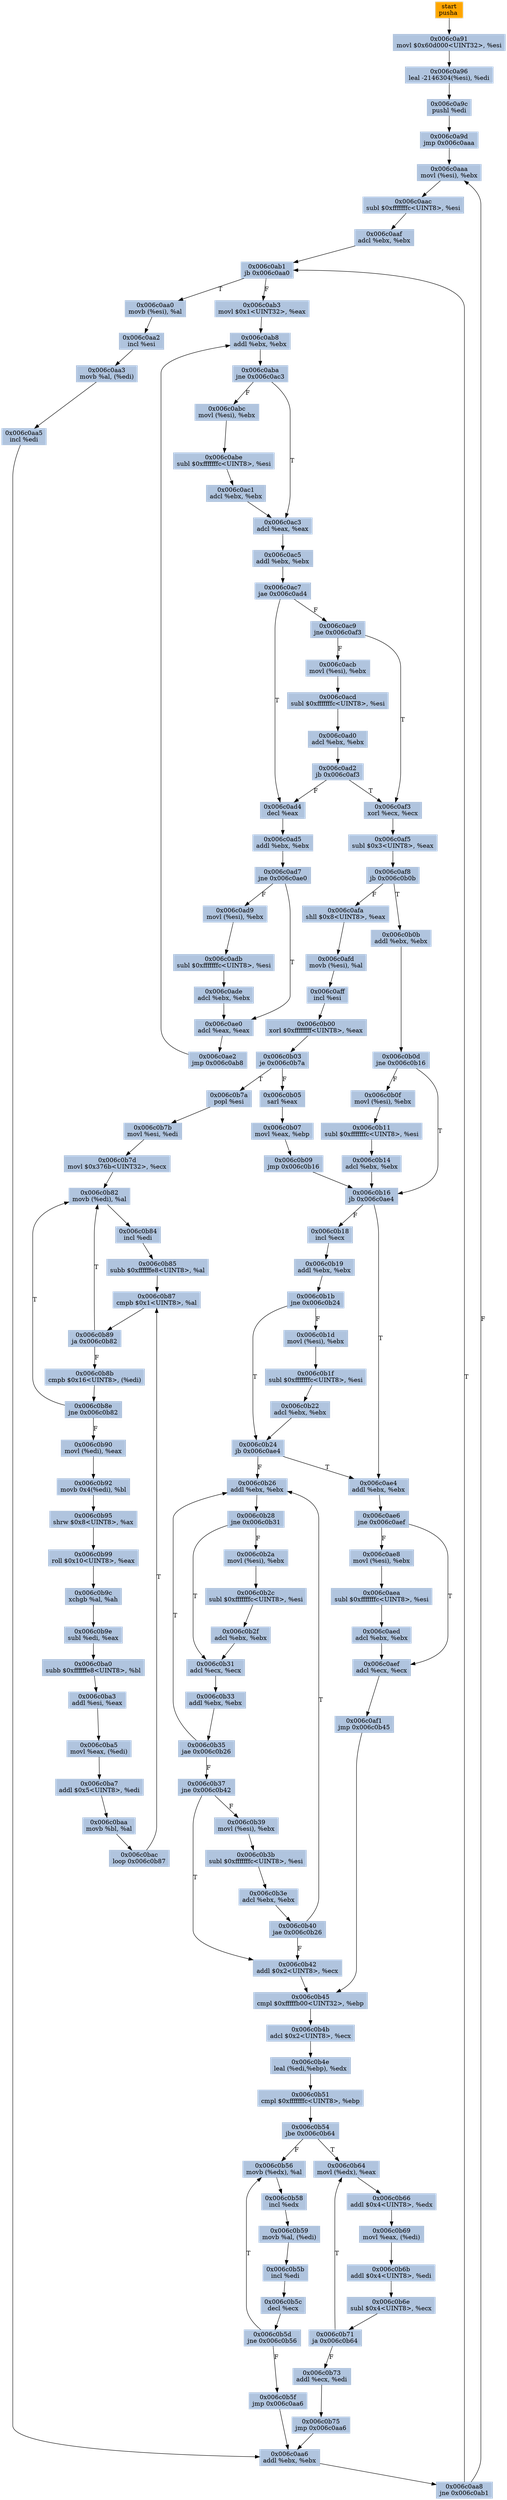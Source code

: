 digraph G {
node[shape=rectangle,style=filled,fillcolor=lightsteelblue,color=lightsteelblue]
bgcolor="transparent"
a0x006c0a90pusha_[label="start\npusha ",fillcolor="orange",color="lightgrey"];
a0x006c0a91movl_0x60d000UINT32_esi[label="0x006c0a91\nmovl $0x60d000<UINT32>, %esi"];
a0x006c0a96leal__2146304esi__edi[label="0x006c0a96\nleal -2146304(%esi), %edi"];
a0x006c0a9cpushl_edi[label="0x006c0a9c\npushl %edi"];
a0x006c0a9djmp_0x006c0aaa[label="0x006c0a9d\njmp 0x006c0aaa"];
a0x006c0aaamovl_esi__ebx[label="0x006c0aaa\nmovl (%esi), %ebx"];
a0x006c0aacsubl_0xfffffffcUINT8_esi[label="0x006c0aac\nsubl $0xfffffffc<UINT8>, %esi"];
a0x006c0aafadcl_ebx_ebx[label="0x006c0aaf\nadcl %ebx, %ebx"];
a0x006c0ab1jb_0x006c0aa0[label="0x006c0ab1\njb 0x006c0aa0"];
a0x006c0aa0movb_esi__al[label="0x006c0aa0\nmovb (%esi), %al"];
a0x006c0aa2incl_esi[label="0x006c0aa2\nincl %esi"];
a0x006c0aa3movb_al_edi_[label="0x006c0aa3\nmovb %al, (%edi)"];
a0x006c0aa5incl_edi[label="0x006c0aa5\nincl %edi"];
a0x006c0aa6addl_ebx_ebx[label="0x006c0aa6\naddl %ebx, %ebx"];
a0x006c0aa8jne_0x006c0ab1[label="0x006c0aa8\njne 0x006c0ab1"];
a0x006c0ab3movl_0x1UINT32_eax[label="0x006c0ab3\nmovl $0x1<UINT32>, %eax"];
a0x006c0ab8addl_ebx_ebx[label="0x006c0ab8\naddl %ebx, %ebx"];
a0x006c0abajne_0x006c0ac3[label="0x006c0aba\njne 0x006c0ac3"];
a0x006c0ac3adcl_eax_eax[label="0x006c0ac3\nadcl %eax, %eax"];
a0x006c0ac5addl_ebx_ebx[label="0x006c0ac5\naddl %ebx, %ebx"];
a0x006c0ac7jae_0x006c0ad4[label="0x006c0ac7\njae 0x006c0ad4"];
a0x006c0ac9jne_0x006c0af3[label="0x006c0ac9\njne 0x006c0af3"];
a0x006c0af3xorl_ecx_ecx[label="0x006c0af3\nxorl %ecx, %ecx"];
a0x006c0af5subl_0x3UINT8_eax[label="0x006c0af5\nsubl $0x3<UINT8>, %eax"];
a0x006c0af8jb_0x006c0b0b[label="0x006c0af8\njb 0x006c0b0b"];
a0x006c0afashll_0x8UINT8_eax[label="0x006c0afa\nshll $0x8<UINT8>, %eax"];
a0x006c0afdmovb_esi__al[label="0x006c0afd\nmovb (%esi), %al"];
a0x006c0affincl_esi[label="0x006c0aff\nincl %esi"];
a0x006c0b00xorl_0xffffffffUINT8_eax[label="0x006c0b00\nxorl $0xffffffff<UINT8>, %eax"];
a0x006c0b03je_0x006c0b7a[label="0x006c0b03\nje 0x006c0b7a"];
a0x006c0b05sarl_eax[label="0x006c0b05\nsarl %eax"];
a0x006c0b07movl_eax_ebp[label="0x006c0b07\nmovl %eax, %ebp"];
a0x006c0b09jmp_0x006c0b16[label="0x006c0b09\njmp 0x006c0b16"];
a0x006c0b16jb_0x006c0ae4[label="0x006c0b16\njb 0x006c0ae4"];
a0x006c0ae4addl_ebx_ebx[label="0x006c0ae4\naddl %ebx, %ebx"];
a0x006c0ae6jne_0x006c0aef[label="0x006c0ae6\njne 0x006c0aef"];
a0x006c0aefadcl_ecx_ecx[label="0x006c0aef\nadcl %ecx, %ecx"];
a0x006c0af1jmp_0x006c0b45[label="0x006c0af1\njmp 0x006c0b45"];
a0x006c0b45cmpl_0xfffffb00UINT32_ebp[label="0x006c0b45\ncmpl $0xfffffb00<UINT32>, %ebp"];
a0x006c0b4badcl_0x2UINT8_ecx[label="0x006c0b4b\nadcl $0x2<UINT8>, %ecx"];
a0x006c0b4eleal_ediebp__edx[label="0x006c0b4e\nleal (%edi,%ebp), %edx"];
a0x006c0b51cmpl_0xfffffffcUINT8_ebp[label="0x006c0b51\ncmpl $0xfffffffc<UINT8>, %ebp"];
a0x006c0b54jbe_0x006c0b64[label="0x006c0b54\njbe 0x006c0b64"];
a0x006c0b56movb_edx__al[label="0x006c0b56\nmovb (%edx), %al"];
a0x006c0b58incl_edx[label="0x006c0b58\nincl %edx"];
a0x006c0b59movb_al_edi_[label="0x006c0b59\nmovb %al, (%edi)"];
a0x006c0b5bincl_edi[label="0x006c0b5b\nincl %edi"];
a0x006c0b5cdecl_ecx[label="0x006c0b5c\ndecl %ecx"];
a0x006c0b5djne_0x006c0b56[label="0x006c0b5d\njne 0x006c0b56"];
a0x006c0b5fjmp_0x006c0aa6[label="0x006c0b5f\njmp 0x006c0aa6"];
a0x006c0b64movl_edx__eax[label="0x006c0b64\nmovl (%edx), %eax"];
a0x006c0b66addl_0x4UINT8_edx[label="0x006c0b66\naddl $0x4<UINT8>, %edx"];
a0x006c0b69movl_eax_edi_[label="0x006c0b69\nmovl %eax, (%edi)"];
a0x006c0b6baddl_0x4UINT8_edi[label="0x006c0b6b\naddl $0x4<UINT8>, %edi"];
a0x006c0b6esubl_0x4UINT8_ecx[label="0x006c0b6e\nsubl $0x4<UINT8>, %ecx"];
a0x006c0b71ja_0x006c0b64[label="0x006c0b71\nja 0x006c0b64"];
a0x006c0b73addl_ecx_edi[label="0x006c0b73\naddl %ecx, %edi"];
a0x006c0b75jmp_0x006c0aa6[label="0x006c0b75\njmp 0x006c0aa6"];
a0x006c0b18incl_ecx[label="0x006c0b18\nincl %ecx"];
a0x006c0b19addl_ebx_ebx[label="0x006c0b19\naddl %ebx, %ebx"];
a0x006c0b1bjne_0x006c0b24[label="0x006c0b1b\njne 0x006c0b24"];
a0x006c0b24jb_0x006c0ae4[label="0x006c0b24\njb 0x006c0ae4"];
a0x006c0b26addl_ebx_ebx[label="0x006c0b26\naddl %ebx, %ebx"];
a0x006c0b28jne_0x006c0b31[label="0x006c0b28\njne 0x006c0b31"];
a0x006c0b31adcl_ecx_ecx[label="0x006c0b31\nadcl %ecx, %ecx"];
a0x006c0b33addl_ebx_ebx[label="0x006c0b33\naddl %ebx, %ebx"];
a0x006c0b35jae_0x006c0b26[label="0x006c0b35\njae 0x006c0b26"];
a0x006c0b37jne_0x006c0b42[label="0x006c0b37\njne 0x006c0b42"];
a0x006c0b42addl_0x2UINT8_ecx[label="0x006c0b42\naddl $0x2<UINT8>, %ecx"];
a0x006c0b0baddl_ebx_ebx[label="0x006c0b0b\naddl %ebx, %ebx"];
a0x006c0b0djne_0x006c0b16[label="0x006c0b0d\njne 0x006c0b16"];
a0x006c0acbmovl_esi__ebx[label="0x006c0acb\nmovl (%esi), %ebx"];
a0x006c0acdsubl_0xfffffffcUINT8_esi[label="0x006c0acd\nsubl $0xfffffffc<UINT8>, %esi"];
a0x006c0ad0adcl_ebx_ebx[label="0x006c0ad0\nadcl %ebx, %ebx"];
a0x006c0ad2jb_0x006c0af3[label="0x006c0ad2\njb 0x006c0af3"];
a0x006c0b1dmovl_esi__ebx[label="0x006c0b1d\nmovl (%esi), %ebx"];
a0x006c0b1fsubl_0xfffffffcUINT8_esi[label="0x006c0b1f\nsubl $0xfffffffc<UINT8>, %esi"];
a0x006c0b22adcl_ebx_ebx[label="0x006c0b22\nadcl %ebx, %ebx"];
a0x006c0b2amovl_esi__ebx[label="0x006c0b2a\nmovl (%esi), %ebx"];
a0x006c0b2csubl_0xfffffffcUINT8_esi[label="0x006c0b2c\nsubl $0xfffffffc<UINT8>, %esi"];
a0x006c0b2fadcl_ebx_ebx[label="0x006c0b2f\nadcl %ebx, %ebx"];
a0x006c0ae8movl_esi__ebx[label="0x006c0ae8\nmovl (%esi), %ebx"];
a0x006c0aeasubl_0xfffffffcUINT8_esi[label="0x006c0aea\nsubl $0xfffffffc<UINT8>, %esi"];
a0x006c0aedadcl_ebx_ebx[label="0x006c0aed\nadcl %ebx, %ebx"];
a0x006c0b0fmovl_esi__ebx[label="0x006c0b0f\nmovl (%esi), %ebx"];
a0x006c0b11subl_0xfffffffcUINT8_esi[label="0x006c0b11\nsubl $0xfffffffc<UINT8>, %esi"];
a0x006c0b14adcl_ebx_ebx[label="0x006c0b14\nadcl %ebx, %ebx"];
a0x006c0ad4decl_eax[label="0x006c0ad4\ndecl %eax"];
a0x006c0ad5addl_ebx_ebx[label="0x006c0ad5\naddl %ebx, %ebx"];
a0x006c0ad7jne_0x006c0ae0[label="0x006c0ad7\njne 0x006c0ae0"];
a0x006c0ae0adcl_eax_eax[label="0x006c0ae0\nadcl %eax, %eax"];
a0x006c0ae2jmp_0x006c0ab8[label="0x006c0ae2\njmp 0x006c0ab8"];
a0x006c0abcmovl_esi__ebx[label="0x006c0abc\nmovl (%esi), %ebx"];
a0x006c0abesubl_0xfffffffcUINT8_esi[label="0x006c0abe\nsubl $0xfffffffc<UINT8>, %esi"];
a0x006c0ac1adcl_ebx_ebx[label="0x006c0ac1\nadcl %ebx, %ebx"];
a0x006c0ad9movl_esi__ebx[label="0x006c0ad9\nmovl (%esi), %ebx"];
a0x006c0adbsubl_0xfffffffcUINT8_esi[label="0x006c0adb\nsubl $0xfffffffc<UINT8>, %esi"];
a0x006c0adeadcl_ebx_ebx[label="0x006c0ade\nadcl %ebx, %ebx"];
a0x006c0b39movl_esi__ebx[label="0x006c0b39\nmovl (%esi), %ebx"];
a0x006c0b3bsubl_0xfffffffcUINT8_esi[label="0x006c0b3b\nsubl $0xfffffffc<UINT8>, %esi"];
a0x006c0b3eadcl_ebx_ebx[label="0x006c0b3e\nadcl %ebx, %ebx"];
a0x006c0b40jae_0x006c0b26[label="0x006c0b40\njae 0x006c0b26"];
a0x006c0b7apopl_esi[label="0x006c0b7a\npopl %esi"];
a0x006c0b7bmovl_esi_edi[label="0x006c0b7b\nmovl %esi, %edi"];
a0x006c0b7dmovl_0x376bUINT32_ecx[label="0x006c0b7d\nmovl $0x376b<UINT32>, %ecx"];
a0x006c0b82movb_edi__al[label="0x006c0b82\nmovb (%edi), %al"];
a0x006c0b84incl_edi[label="0x006c0b84\nincl %edi"];
a0x006c0b85subb_0xffffffe8UINT8_al[label="0x006c0b85\nsubb $0xffffffe8<UINT8>, %al"];
a0x006c0b87cmpb_0x1UINT8_al[label="0x006c0b87\ncmpb $0x1<UINT8>, %al"];
a0x006c0b89ja_0x006c0b82[label="0x006c0b89\nja 0x006c0b82"];
a0x006c0b8bcmpb_0x16UINT8_edi_[label="0x006c0b8b\ncmpb $0x16<UINT8>, (%edi)"];
a0x006c0b8ejne_0x006c0b82[label="0x006c0b8e\njne 0x006c0b82"];
a0x006c0b90movl_edi__eax[label="0x006c0b90\nmovl (%edi), %eax"];
a0x006c0b92movb_0x4edi__bl[label="0x006c0b92\nmovb 0x4(%edi), %bl"];
a0x006c0b95shrw_0x8UINT8_ax[label="0x006c0b95\nshrw $0x8<UINT8>, %ax"];
a0x006c0b99roll_0x10UINT8_eax[label="0x006c0b99\nroll $0x10<UINT8>, %eax"];
a0x006c0b9cxchgb_al_ah[label="0x006c0b9c\nxchgb %al, %ah"];
a0x006c0b9esubl_edi_eax[label="0x006c0b9e\nsubl %edi, %eax"];
a0x006c0ba0subb_0xffffffe8UINT8_bl[label="0x006c0ba0\nsubb $0xffffffe8<UINT8>, %bl"];
a0x006c0ba3addl_esi_eax[label="0x006c0ba3\naddl %esi, %eax"];
a0x006c0ba5movl_eax_edi_[label="0x006c0ba5\nmovl %eax, (%edi)"];
a0x006c0ba7addl_0x5UINT8_edi[label="0x006c0ba7\naddl $0x5<UINT8>, %edi"];
a0x006c0baamovb_bl_al[label="0x006c0baa\nmovb %bl, %al"];
a0x006c0bacloop_0x006c0b87[label="0x006c0bac\nloop 0x006c0b87"];
a0x006c0a90pusha_ -> a0x006c0a91movl_0x60d000UINT32_esi [color="#000000"];
a0x006c0a91movl_0x60d000UINT32_esi -> a0x006c0a96leal__2146304esi__edi [color="#000000"];
a0x006c0a96leal__2146304esi__edi -> a0x006c0a9cpushl_edi [color="#000000"];
a0x006c0a9cpushl_edi -> a0x006c0a9djmp_0x006c0aaa [color="#000000"];
a0x006c0a9djmp_0x006c0aaa -> a0x006c0aaamovl_esi__ebx [color="#000000"];
a0x006c0aaamovl_esi__ebx -> a0x006c0aacsubl_0xfffffffcUINT8_esi [color="#000000"];
a0x006c0aacsubl_0xfffffffcUINT8_esi -> a0x006c0aafadcl_ebx_ebx [color="#000000"];
a0x006c0aafadcl_ebx_ebx -> a0x006c0ab1jb_0x006c0aa0 [color="#000000"];
a0x006c0ab1jb_0x006c0aa0 -> a0x006c0aa0movb_esi__al [color="#000000",label="T"];
a0x006c0aa0movb_esi__al -> a0x006c0aa2incl_esi [color="#000000"];
a0x006c0aa2incl_esi -> a0x006c0aa3movb_al_edi_ [color="#000000"];
a0x006c0aa3movb_al_edi_ -> a0x006c0aa5incl_edi [color="#000000"];
a0x006c0aa5incl_edi -> a0x006c0aa6addl_ebx_ebx [color="#000000"];
a0x006c0aa6addl_ebx_ebx -> a0x006c0aa8jne_0x006c0ab1 [color="#000000"];
a0x006c0aa8jne_0x006c0ab1 -> a0x006c0ab1jb_0x006c0aa0 [color="#000000",label="T"];
a0x006c0ab1jb_0x006c0aa0 -> a0x006c0ab3movl_0x1UINT32_eax [color="#000000",label="F"];
a0x006c0ab3movl_0x1UINT32_eax -> a0x006c0ab8addl_ebx_ebx [color="#000000"];
a0x006c0ab8addl_ebx_ebx -> a0x006c0abajne_0x006c0ac3 [color="#000000"];
a0x006c0abajne_0x006c0ac3 -> a0x006c0ac3adcl_eax_eax [color="#000000",label="T"];
a0x006c0ac3adcl_eax_eax -> a0x006c0ac5addl_ebx_ebx [color="#000000"];
a0x006c0ac5addl_ebx_ebx -> a0x006c0ac7jae_0x006c0ad4 [color="#000000"];
a0x006c0ac7jae_0x006c0ad4 -> a0x006c0ac9jne_0x006c0af3 [color="#000000",label="F"];
a0x006c0ac9jne_0x006c0af3 -> a0x006c0af3xorl_ecx_ecx [color="#000000",label="T"];
a0x006c0af3xorl_ecx_ecx -> a0x006c0af5subl_0x3UINT8_eax [color="#000000"];
a0x006c0af5subl_0x3UINT8_eax -> a0x006c0af8jb_0x006c0b0b [color="#000000"];
a0x006c0af8jb_0x006c0b0b -> a0x006c0afashll_0x8UINT8_eax [color="#000000",label="F"];
a0x006c0afashll_0x8UINT8_eax -> a0x006c0afdmovb_esi__al [color="#000000"];
a0x006c0afdmovb_esi__al -> a0x006c0affincl_esi [color="#000000"];
a0x006c0affincl_esi -> a0x006c0b00xorl_0xffffffffUINT8_eax [color="#000000"];
a0x006c0b00xorl_0xffffffffUINT8_eax -> a0x006c0b03je_0x006c0b7a [color="#000000"];
a0x006c0b03je_0x006c0b7a -> a0x006c0b05sarl_eax [color="#000000",label="F"];
a0x006c0b05sarl_eax -> a0x006c0b07movl_eax_ebp [color="#000000"];
a0x006c0b07movl_eax_ebp -> a0x006c0b09jmp_0x006c0b16 [color="#000000"];
a0x006c0b09jmp_0x006c0b16 -> a0x006c0b16jb_0x006c0ae4 [color="#000000"];
a0x006c0b16jb_0x006c0ae4 -> a0x006c0ae4addl_ebx_ebx [color="#000000",label="T"];
a0x006c0ae4addl_ebx_ebx -> a0x006c0ae6jne_0x006c0aef [color="#000000"];
a0x006c0ae6jne_0x006c0aef -> a0x006c0aefadcl_ecx_ecx [color="#000000",label="T"];
a0x006c0aefadcl_ecx_ecx -> a0x006c0af1jmp_0x006c0b45 [color="#000000"];
a0x006c0af1jmp_0x006c0b45 -> a0x006c0b45cmpl_0xfffffb00UINT32_ebp [color="#000000"];
a0x006c0b45cmpl_0xfffffb00UINT32_ebp -> a0x006c0b4badcl_0x2UINT8_ecx [color="#000000"];
a0x006c0b4badcl_0x2UINT8_ecx -> a0x006c0b4eleal_ediebp__edx [color="#000000"];
a0x006c0b4eleal_ediebp__edx -> a0x006c0b51cmpl_0xfffffffcUINT8_ebp [color="#000000"];
a0x006c0b51cmpl_0xfffffffcUINT8_ebp -> a0x006c0b54jbe_0x006c0b64 [color="#000000"];
a0x006c0b54jbe_0x006c0b64 -> a0x006c0b56movb_edx__al [color="#000000",label="F"];
a0x006c0b56movb_edx__al -> a0x006c0b58incl_edx [color="#000000"];
a0x006c0b58incl_edx -> a0x006c0b59movb_al_edi_ [color="#000000"];
a0x006c0b59movb_al_edi_ -> a0x006c0b5bincl_edi [color="#000000"];
a0x006c0b5bincl_edi -> a0x006c0b5cdecl_ecx [color="#000000"];
a0x006c0b5cdecl_ecx -> a0x006c0b5djne_0x006c0b56 [color="#000000"];
a0x006c0b5djne_0x006c0b56 -> a0x006c0b56movb_edx__al [color="#000000",label="T"];
a0x006c0b5djne_0x006c0b56 -> a0x006c0b5fjmp_0x006c0aa6 [color="#000000",label="F"];
a0x006c0b5fjmp_0x006c0aa6 -> a0x006c0aa6addl_ebx_ebx [color="#000000"];
a0x006c0b54jbe_0x006c0b64 -> a0x006c0b64movl_edx__eax [color="#000000",label="T"];
a0x006c0b64movl_edx__eax -> a0x006c0b66addl_0x4UINT8_edx [color="#000000"];
a0x006c0b66addl_0x4UINT8_edx -> a0x006c0b69movl_eax_edi_ [color="#000000"];
a0x006c0b69movl_eax_edi_ -> a0x006c0b6baddl_0x4UINT8_edi [color="#000000"];
a0x006c0b6baddl_0x4UINT8_edi -> a0x006c0b6esubl_0x4UINT8_ecx [color="#000000"];
a0x006c0b6esubl_0x4UINT8_ecx -> a0x006c0b71ja_0x006c0b64 [color="#000000"];
a0x006c0b71ja_0x006c0b64 -> a0x006c0b73addl_ecx_edi [color="#000000",label="F"];
a0x006c0b73addl_ecx_edi -> a0x006c0b75jmp_0x006c0aa6 [color="#000000"];
a0x006c0b75jmp_0x006c0aa6 -> a0x006c0aa6addl_ebx_ebx [color="#000000"];
a0x006c0b16jb_0x006c0ae4 -> a0x006c0b18incl_ecx [color="#000000",label="F"];
a0x006c0b18incl_ecx -> a0x006c0b19addl_ebx_ebx [color="#000000"];
a0x006c0b19addl_ebx_ebx -> a0x006c0b1bjne_0x006c0b24 [color="#000000"];
a0x006c0b1bjne_0x006c0b24 -> a0x006c0b24jb_0x006c0ae4 [color="#000000",label="T"];
a0x006c0b24jb_0x006c0ae4 -> a0x006c0b26addl_ebx_ebx [color="#000000",label="F"];
a0x006c0b26addl_ebx_ebx -> a0x006c0b28jne_0x006c0b31 [color="#000000"];
a0x006c0b28jne_0x006c0b31 -> a0x006c0b31adcl_ecx_ecx [color="#000000",label="T"];
a0x006c0b31adcl_ecx_ecx -> a0x006c0b33addl_ebx_ebx [color="#000000"];
a0x006c0b33addl_ebx_ebx -> a0x006c0b35jae_0x006c0b26 [color="#000000"];
a0x006c0b35jae_0x006c0b26 -> a0x006c0b26addl_ebx_ebx [color="#000000",label="T"];
a0x006c0b35jae_0x006c0b26 -> a0x006c0b37jne_0x006c0b42 [color="#000000",label="F"];
a0x006c0b37jne_0x006c0b42 -> a0x006c0b42addl_0x2UINT8_ecx [color="#000000",label="T"];
a0x006c0b42addl_0x2UINT8_ecx -> a0x006c0b45cmpl_0xfffffb00UINT32_ebp [color="#000000"];
a0x006c0aa8jne_0x006c0ab1 -> a0x006c0aaamovl_esi__ebx [color="#000000",label="F"];
a0x006c0b24jb_0x006c0ae4 -> a0x006c0ae4addl_ebx_ebx [color="#000000",label="T"];
a0x006c0af8jb_0x006c0b0b -> a0x006c0b0baddl_ebx_ebx [color="#000000",label="T"];
a0x006c0b0baddl_ebx_ebx -> a0x006c0b0djne_0x006c0b16 [color="#000000"];
a0x006c0b0djne_0x006c0b16 -> a0x006c0b16jb_0x006c0ae4 [color="#000000",label="T"];
a0x006c0ac9jne_0x006c0af3 -> a0x006c0acbmovl_esi__ebx [color="#000000",label="F"];
a0x006c0acbmovl_esi__ebx -> a0x006c0acdsubl_0xfffffffcUINT8_esi [color="#000000"];
a0x006c0acdsubl_0xfffffffcUINT8_esi -> a0x006c0ad0adcl_ebx_ebx [color="#000000"];
a0x006c0ad0adcl_ebx_ebx -> a0x006c0ad2jb_0x006c0af3 [color="#000000"];
a0x006c0ad2jb_0x006c0af3 -> a0x006c0af3xorl_ecx_ecx [color="#000000",label="T"];
a0x006c0b71ja_0x006c0b64 -> a0x006c0b64movl_edx__eax [color="#000000",label="T"];
a0x006c0b1bjne_0x006c0b24 -> a0x006c0b1dmovl_esi__ebx [color="#000000",label="F"];
a0x006c0b1dmovl_esi__ebx -> a0x006c0b1fsubl_0xfffffffcUINT8_esi [color="#000000"];
a0x006c0b1fsubl_0xfffffffcUINT8_esi -> a0x006c0b22adcl_ebx_ebx [color="#000000"];
a0x006c0b22adcl_ebx_ebx -> a0x006c0b24jb_0x006c0ae4 [color="#000000"];
a0x006c0b28jne_0x006c0b31 -> a0x006c0b2amovl_esi__ebx [color="#000000",label="F"];
a0x006c0b2amovl_esi__ebx -> a0x006c0b2csubl_0xfffffffcUINT8_esi [color="#000000"];
a0x006c0b2csubl_0xfffffffcUINT8_esi -> a0x006c0b2fadcl_ebx_ebx [color="#000000"];
a0x006c0b2fadcl_ebx_ebx -> a0x006c0b31adcl_ecx_ecx [color="#000000"];
a0x006c0ae6jne_0x006c0aef -> a0x006c0ae8movl_esi__ebx [color="#000000",label="F"];
a0x006c0ae8movl_esi__ebx -> a0x006c0aeasubl_0xfffffffcUINT8_esi [color="#000000"];
a0x006c0aeasubl_0xfffffffcUINT8_esi -> a0x006c0aedadcl_ebx_ebx [color="#000000"];
a0x006c0aedadcl_ebx_ebx -> a0x006c0aefadcl_ecx_ecx [color="#000000"];
a0x006c0b0djne_0x006c0b16 -> a0x006c0b0fmovl_esi__ebx [color="#000000",label="F"];
a0x006c0b0fmovl_esi__ebx -> a0x006c0b11subl_0xfffffffcUINT8_esi [color="#000000"];
a0x006c0b11subl_0xfffffffcUINT8_esi -> a0x006c0b14adcl_ebx_ebx [color="#000000"];
a0x006c0b14adcl_ebx_ebx -> a0x006c0b16jb_0x006c0ae4 [color="#000000"];
a0x006c0ac7jae_0x006c0ad4 -> a0x006c0ad4decl_eax [color="#000000",label="T"];
a0x006c0ad4decl_eax -> a0x006c0ad5addl_ebx_ebx [color="#000000"];
a0x006c0ad5addl_ebx_ebx -> a0x006c0ad7jne_0x006c0ae0 [color="#000000"];
a0x006c0ad7jne_0x006c0ae0 -> a0x006c0ae0adcl_eax_eax [color="#000000",label="T"];
a0x006c0ae0adcl_eax_eax -> a0x006c0ae2jmp_0x006c0ab8 [color="#000000"];
a0x006c0ae2jmp_0x006c0ab8 -> a0x006c0ab8addl_ebx_ebx [color="#000000"];
a0x006c0abajne_0x006c0ac3 -> a0x006c0abcmovl_esi__ebx [color="#000000",label="F"];
a0x006c0abcmovl_esi__ebx -> a0x006c0abesubl_0xfffffffcUINT8_esi [color="#000000"];
a0x006c0abesubl_0xfffffffcUINT8_esi -> a0x006c0ac1adcl_ebx_ebx [color="#000000"];
a0x006c0ac1adcl_ebx_ebx -> a0x006c0ac3adcl_eax_eax [color="#000000"];
a0x006c0ad7jne_0x006c0ae0 -> a0x006c0ad9movl_esi__ebx [color="#000000",label="F"];
a0x006c0ad9movl_esi__ebx -> a0x006c0adbsubl_0xfffffffcUINT8_esi [color="#000000"];
a0x006c0adbsubl_0xfffffffcUINT8_esi -> a0x006c0adeadcl_ebx_ebx [color="#000000"];
a0x006c0adeadcl_ebx_ebx -> a0x006c0ae0adcl_eax_eax [color="#000000"];
a0x006c0b37jne_0x006c0b42 -> a0x006c0b39movl_esi__ebx [color="#000000",label="F"];
a0x006c0b39movl_esi__ebx -> a0x006c0b3bsubl_0xfffffffcUINT8_esi [color="#000000"];
a0x006c0b3bsubl_0xfffffffcUINT8_esi -> a0x006c0b3eadcl_ebx_ebx [color="#000000"];
a0x006c0b3eadcl_ebx_ebx -> a0x006c0b40jae_0x006c0b26 [color="#000000"];
a0x006c0b40jae_0x006c0b26 -> a0x006c0b42addl_0x2UINT8_ecx [color="#000000",label="F"];
a0x006c0ad2jb_0x006c0af3 -> a0x006c0ad4decl_eax [color="#000000",label="F"];
a0x006c0b40jae_0x006c0b26 -> a0x006c0b26addl_ebx_ebx [color="#000000",label="T"];
a0x006c0b03je_0x006c0b7a -> a0x006c0b7apopl_esi [color="#000000",label="T"];
a0x006c0b7apopl_esi -> a0x006c0b7bmovl_esi_edi [color="#000000"];
a0x006c0b7bmovl_esi_edi -> a0x006c0b7dmovl_0x376bUINT32_ecx [color="#000000"];
a0x006c0b7dmovl_0x376bUINT32_ecx -> a0x006c0b82movb_edi__al [color="#000000"];
a0x006c0b82movb_edi__al -> a0x006c0b84incl_edi [color="#000000"];
a0x006c0b84incl_edi -> a0x006c0b85subb_0xffffffe8UINT8_al [color="#000000"];
a0x006c0b85subb_0xffffffe8UINT8_al -> a0x006c0b87cmpb_0x1UINT8_al [color="#000000"];
a0x006c0b87cmpb_0x1UINT8_al -> a0x006c0b89ja_0x006c0b82 [color="#000000"];
a0x006c0b89ja_0x006c0b82 -> a0x006c0b82movb_edi__al [color="#000000",label="T"];
a0x006c0b89ja_0x006c0b82 -> a0x006c0b8bcmpb_0x16UINT8_edi_ [color="#000000",label="F"];
a0x006c0b8bcmpb_0x16UINT8_edi_ -> a0x006c0b8ejne_0x006c0b82 [color="#000000"];
a0x006c0b8ejne_0x006c0b82 -> a0x006c0b90movl_edi__eax [color="#000000",label="F"];
a0x006c0b90movl_edi__eax -> a0x006c0b92movb_0x4edi__bl [color="#000000"];
a0x006c0b92movb_0x4edi__bl -> a0x006c0b95shrw_0x8UINT8_ax [color="#000000"];
a0x006c0b95shrw_0x8UINT8_ax -> a0x006c0b99roll_0x10UINT8_eax [color="#000000"];
a0x006c0b99roll_0x10UINT8_eax -> a0x006c0b9cxchgb_al_ah [color="#000000"];
a0x006c0b9cxchgb_al_ah -> a0x006c0b9esubl_edi_eax [color="#000000"];
a0x006c0b9esubl_edi_eax -> a0x006c0ba0subb_0xffffffe8UINT8_bl [color="#000000"];
a0x006c0ba0subb_0xffffffe8UINT8_bl -> a0x006c0ba3addl_esi_eax [color="#000000"];
a0x006c0ba3addl_esi_eax -> a0x006c0ba5movl_eax_edi_ [color="#000000"];
a0x006c0ba5movl_eax_edi_ -> a0x006c0ba7addl_0x5UINT8_edi [color="#000000"];
a0x006c0ba7addl_0x5UINT8_edi -> a0x006c0baamovb_bl_al [color="#000000"];
a0x006c0baamovb_bl_al -> a0x006c0bacloop_0x006c0b87 [color="#000000"];
a0x006c0bacloop_0x006c0b87 -> a0x006c0b87cmpb_0x1UINT8_al [color="#000000",label="T"];
a0x006c0b8ejne_0x006c0b82 -> a0x006c0b82movb_edi__al [color="#000000",label="T"];
}

